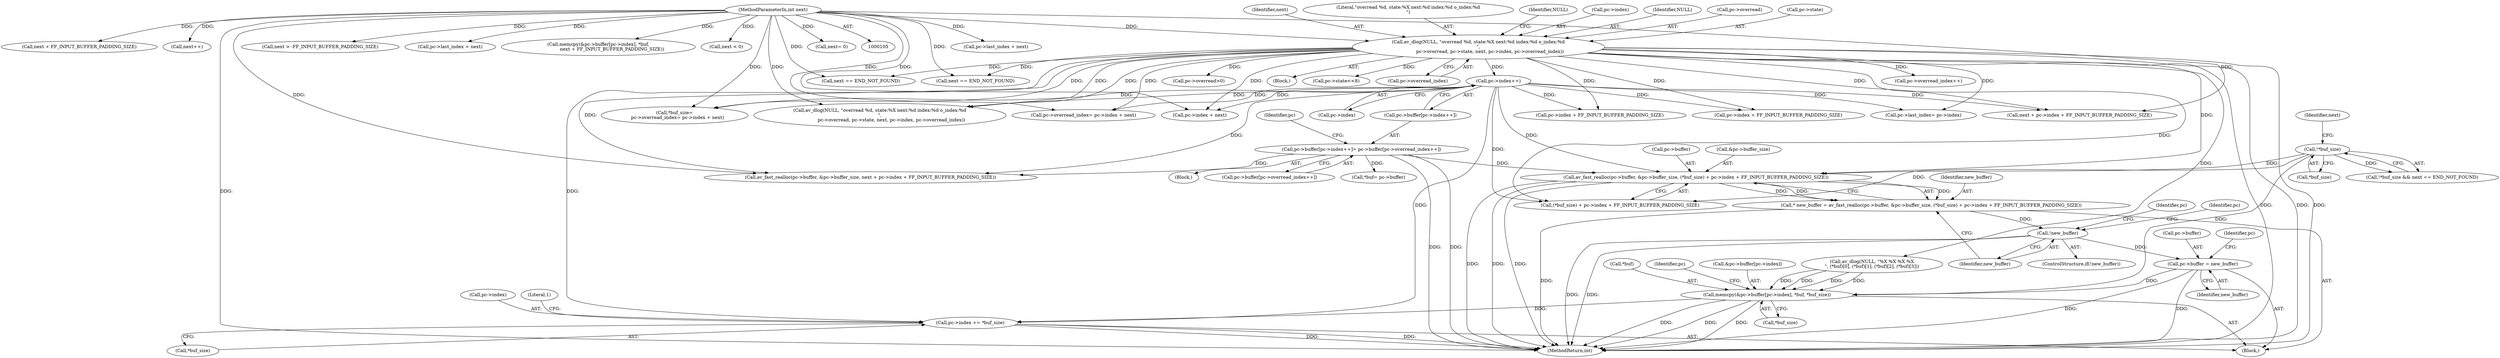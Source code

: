 digraph "0_FFmpeg_f31011e9abfb2ae75bb32bc44e2c34194c8dc40a@API" {
"1000206" [label="(Call,av_fast_realloc(pc->buffer, &pc->buffer_size, (*buf_size) + pc->index + FF_INPUT_BUFFER_PADDING_SIZE))"];
"1000162" [label="(Call,pc->buffer[pc->index++]= pc->buffer[pc->overread_index++])"];
"1000181" [label="(Call,!*buf_size)"];
"1000167" [label="(Call,pc->index++)"];
"1000116" [label="(Call,av_dlog(NULL, \"overread %d, state:%X next:%d index:%d o_index:%d\n\",\n                pc->overread, pc->state, next, pc->index, pc->overread_index))"];
"1000107" [label="(MethodParameterIn,int next)"];
"1000204" [label="(Call,* new_buffer = av_fast_realloc(pc->buffer, &pc->buffer_size, (*buf_size) + pc->index + FF_INPUT_BUFFER_PADDING_SIZE))"];
"1000223" [label="(Call,!new_buffer)"];
"1000234" [label="(Call,pc->buffer = new_buffer)"];
"1000239" [label="(Call,memcpy(&pc->buffer[pc->index], *buf, *buf_size))"];
"1000252" [label="(Call,pc->index += *buf_size)"];
"1000205" [label="(Identifier,new_buffer)"];
"1000168" [label="(Call,pc->index)"];
"1000268" [label="(Call,pc->index + next)"];
"1000368" [label="(Call,pc->last_index + next)"];
"1000260" [label="(Literal,1)"];
"1000333" [label="(Call,next + FF_INPUT_BUFFER_PADDING_SIZE)"];
"1000228" [label="(Identifier,pc)"];
"1000254" [label="(Identifier,pc)"];
"1000438" [label="(MethodReturn,int)"];
"1000217" [label="(Call,pc->index + FF_INPUT_BUFFER_PADDING_SIZE)"];
"1000185" [label="(Identifier,next)"];
"1000351" [label="(Call,next++)"];
"1000234" [label="(Call,pc->buffer = new_buffer)"];
"1000261" [label="(Call,*buf_size=\n    pc->overread_index= pc->index + next)"];
"1000175" [label="(Call,pc->overread_index++)"];
"1000401" [label="(Call,av_dlog(NULL, \"overread %d, state:%X next:%d index:%d o_index:%d\n\",\n                pc->overread, pc->state, next, pc->index, pc->overread_index))"];
"1000182" [label="(Call,*buf_size)"];
"1000117" [label="(Identifier,NULL)"];
"1000163" [label="(Call,pc->buffer[pc->index++])"];
"1000119" [label="(Call,pc->overread)"];
"1000318" [label="(Call,next > -FF_INPUT_BUFFER_PADDING_SIZE)"];
"1000387" [label="(Call,pc->last_index + next)"];
"1000256" [label="(Call,*buf_size)"];
"1000253" [label="(Call,pc->index)"];
"1000122" [label="(Call,pc->state)"];
"1000236" [label="(Identifier,pc)"];
"1000322" [label="(Call,memcpy(&pc->buffer[pc->index], *buf,\n                   next + FF_INPUT_BUFFER_PADDING_SIZE))"];
"1000224" [label="(Identifier,new_buffer)"];
"1000171" [label="(Call,pc->buffer[pc->overread_index++])"];
"1000206" [label="(Call,av_fast_realloc(pc->buffer, &pc->buffer_size, (*buf_size) + pc->index + FF_INPUT_BUFFER_PADDING_SIZE))"];
"1000152" [label="(Call,pc->overread>0)"];
"1000159" [label="(Identifier,pc)"];
"1000202" [label="(Block,)"];
"1000239" [label="(Call,memcpy(&pc->buffer[pc->index], *buf, *buf_size))"];
"1000162" [label="(Call,pc->buffer[pc->index++]= pc->buffer[pc->overread_index++])"];
"1000252" [label="(Call,pc->index += *buf_size)"];
"1000235" [label="(Call,pc->buffer)"];
"1000181" [label="(Call,!*buf_size)"];
"1000180" [label="(Call,!*buf_size && next == END_NOT_FOUND)"];
"1000161" [label="(Block,)"];
"1000240" [label="(Call,&pc->buffer[pc->index])"];
"1000348" [label="(Call,next < 0)"];
"1000125" [label="(Identifier,next)"];
"1000243" [label="(Identifier,pc)"];
"1000281" [label="(Call,av_fast_realloc(pc->buffer, &pc->buffer_size, next + pc->index + FF_INPUT_BUFFER_PADDING_SIZE))"];
"1000204" [label="(Call,* new_buffer = av_fast_realloc(pc->buffer, &pc->buffer_size, (*buf_size) + pc->index + FF_INPUT_BUFFER_PADDING_SIZE))"];
"1000250" [label="(Call,*buf_size)"];
"1000107" [label="(MethodParameterIn,int next)"];
"1000116" [label="(Call,av_dlog(NULL, \"overread %d, state:%X next:%d index:%d o_index:%d\n\",\n                pc->overread, pc->state, next, pc->index, pc->overread_index))"];
"1000289" [label="(Call,next + pc->index + FF_INPUT_BUFFER_PADDING_SIZE)"];
"1000248" [label="(Call,*buf)"];
"1000264" [label="(Call,pc->overread_index= pc->index + next)"];
"1000238" [label="(Identifier,new_buffer)"];
"1000132" [label="(Call,av_dlog(NULL, \"%X %X %X %X\n\", (*buf)[0], (*buf)[1], (*buf)[2], (*buf)[3]))"];
"1000118" [label="(Literal,\"overread %d, state:%X next:%d index:%d o_index:%d\n\")"];
"1000207" [label="(Call,pc->buffer)"];
"1000222" [label="(ControlStructure,if(!new_buffer))"];
"1000341" [label="(Call,*buf= pc->buffer)"];
"1000291" [label="(Call,pc->index + FF_INPUT_BUFFER_PADDING_SIZE)"];
"1000115" [label="(Block,)"];
"1000199" [label="(Call,next == END_NOT_FOUND)"];
"1000359" [label="(Call,pc->state<<8)"];
"1000133" [label="(Identifier,NULL)"];
"1000191" [label="(Call,pc->last_index= pc->index)"];
"1000184" [label="(Call,next == END_NOT_FOUND)"];
"1000210" [label="(Call,&pc->buffer_size)"];
"1000223" [label="(Call,!new_buffer)"];
"1000129" [label="(Call,pc->overread_index)"];
"1000167" [label="(Call,pc->index++)"];
"1000214" [label="(Call,(*buf_size) + pc->index + FF_INPUT_BUFFER_PADDING_SIZE)"];
"1000126" [label="(Call,pc->index)"];
"1000188" [label="(Call,next= 0)"];
"1000206" -> "1000204"  [label="AST: "];
"1000206" -> "1000214"  [label="CFG: "];
"1000207" -> "1000206"  [label="AST: "];
"1000210" -> "1000206"  [label="AST: "];
"1000214" -> "1000206"  [label="AST: "];
"1000204" -> "1000206"  [label="CFG: "];
"1000206" -> "1000438"  [label="DDG: "];
"1000206" -> "1000438"  [label="DDG: "];
"1000206" -> "1000438"  [label="DDG: "];
"1000206" -> "1000204"  [label="DDG: "];
"1000206" -> "1000204"  [label="DDG: "];
"1000206" -> "1000204"  [label="DDG: "];
"1000162" -> "1000206"  [label="DDG: "];
"1000181" -> "1000206"  [label="DDG: "];
"1000167" -> "1000206"  [label="DDG: "];
"1000116" -> "1000206"  [label="DDG: "];
"1000162" -> "1000161"  [label="AST: "];
"1000162" -> "1000171"  [label="CFG: "];
"1000163" -> "1000162"  [label="AST: "];
"1000171" -> "1000162"  [label="AST: "];
"1000159" -> "1000162"  [label="CFG: "];
"1000162" -> "1000438"  [label="DDG: "];
"1000162" -> "1000438"  [label="DDG: "];
"1000162" -> "1000281"  [label="DDG: "];
"1000162" -> "1000341"  [label="DDG: "];
"1000181" -> "1000180"  [label="AST: "];
"1000181" -> "1000182"  [label="CFG: "];
"1000182" -> "1000181"  [label="AST: "];
"1000185" -> "1000181"  [label="CFG: "];
"1000180" -> "1000181"  [label="CFG: "];
"1000181" -> "1000180"  [label="DDG: "];
"1000181" -> "1000214"  [label="DDG: "];
"1000181" -> "1000239"  [label="DDG: "];
"1000167" -> "1000163"  [label="AST: "];
"1000167" -> "1000168"  [label="CFG: "];
"1000168" -> "1000167"  [label="AST: "];
"1000163" -> "1000167"  [label="CFG: "];
"1000116" -> "1000167"  [label="DDG: "];
"1000167" -> "1000191"  [label="DDG: "];
"1000167" -> "1000214"  [label="DDG: "];
"1000167" -> "1000217"  [label="DDG: "];
"1000167" -> "1000252"  [label="DDG: "];
"1000167" -> "1000261"  [label="DDG: "];
"1000167" -> "1000264"  [label="DDG: "];
"1000167" -> "1000268"  [label="DDG: "];
"1000167" -> "1000281"  [label="DDG: "];
"1000167" -> "1000289"  [label="DDG: "];
"1000167" -> "1000291"  [label="DDG: "];
"1000167" -> "1000401"  [label="DDG: "];
"1000116" -> "1000115"  [label="AST: "];
"1000116" -> "1000129"  [label="CFG: "];
"1000117" -> "1000116"  [label="AST: "];
"1000118" -> "1000116"  [label="AST: "];
"1000119" -> "1000116"  [label="AST: "];
"1000122" -> "1000116"  [label="AST: "];
"1000125" -> "1000116"  [label="AST: "];
"1000126" -> "1000116"  [label="AST: "];
"1000129" -> "1000116"  [label="AST: "];
"1000133" -> "1000116"  [label="CFG: "];
"1000116" -> "1000438"  [label="DDG: "];
"1000116" -> "1000438"  [label="DDG: "];
"1000116" -> "1000438"  [label="DDG: "];
"1000107" -> "1000116"  [label="DDG: "];
"1000116" -> "1000132"  [label="DDG: "];
"1000116" -> "1000152"  [label="DDG: "];
"1000116" -> "1000175"  [label="DDG: "];
"1000116" -> "1000184"  [label="DDG: "];
"1000116" -> "1000191"  [label="DDG: "];
"1000116" -> "1000199"  [label="DDG: "];
"1000116" -> "1000214"  [label="DDG: "];
"1000116" -> "1000217"  [label="DDG: "];
"1000116" -> "1000252"  [label="DDG: "];
"1000116" -> "1000261"  [label="DDG: "];
"1000116" -> "1000264"  [label="DDG: "];
"1000116" -> "1000268"  [label="DDG: "];
"1000116" -> "1000281"  [label="DDG: "];
"1000116" -> "1000289"  [label="DDG: "];
"1000116" -> "1000291"  [label="DDG: "];
"1000116" -> "1000359"  [label="DDG: "];
"1000116" -> "1000401"  [label="DDG: "];
"1000116" -> "1000401"  [label="DDG: "];
"1000107" -> "1000105"  [label="AST: "];
"1000107" -> "1000438"  [label="DDG: "];
"1000107" -> "1000184"  [label="DDG: "];
"1000107" -> "1000188"  [label="DDG: "];
"1000107" -> "1000199"  [label="DDG: "];
"1000107" -> "1000261"  [label="DDG: "];
"1000107" -> "1000264"  [label="DDG: "];
"1000107" -> "1000268"  [label="DDG: "];
"1000107" -> "1000281"  [label="DDG: "];
"1000107" -> "1000289"  [label="DDG: "];
"1000107" -> "1000318"  [label="DDG: "];
"1000107" -> "1000322"  [label="DDG: "];
"1000107" -> "1000333"  [label="DDG: "];
"1000107" -> "1000348"  [label="DDG: "];
"1000107" -> "1000351"  [label="DDG: "];
"1000107" -> "1000368"  [label="DDG: "];
"1000107" -> "1000387"  [label="DDG: "];
"1000107" -> "1000401"  [label="DDG: "];
"1000204" -> "1000202"  [label="AST: "];
"1000205" -> "1000204"  [label="AST: "];
"1000224" -> "1000204"  [label="CFG: "];
"1000204" -> "1000438"  [label="DDG: "];
"1000204" -> "1000223"  [label="DDG: "];
"1000223" -> "1000222"  [label="AST: "];
"1000223" -> "1000224"  [label="CFG: "];
"1000224" -> "1000223"  [label="AST: "];
"1000228" -> "1000223"  [label="CFG: "];
"1000236" -> "1000223"  [label="CFG: "];
"1000223" -> "1000438"  [label="DDG: "];
"1000223" -> "1000438"  [label="DDG: "];
"1000223" -> "1000234"  [label="DDG: "];
"1000234" -> "1000202"  [label="AST: "];
"1000234" -> "1000238"  [label="CFG: "];
"1000235" -> "1000234"  [label="AST: "];
"1000238" -> "1000234"  [label="AST: "];
"1000243" -> "1000234"  [label="CFG: "];
"1000234" -> "1000438"  [label="DDG: "];
"1000234" -> "1000438"  [label="DDG: "];
"1000234" -> "1000239"  [label="DDG: "];
"1000239" -> "1000202"  [label="AST: "];
"1000239" -> "1000250"  [label="CFG: "];
"1000240" -> "1000239"  [label="AST: "];
"1000248" -> "1000239"  [label="AST: "];
"1000250" -> "1000239"  [label="AST: "];
"1000254" -> "1000239"  [label="CFG: "];
"1000239" -> "1000438"  [label="DDG: "];
"1000239" -> "1000438"  [label="DDG: "];
"1000239" -> "1000438"  [label="DDG: "];
"1000132" -> "1000239"  [label="DDG: "];
"1000132" -> "1000239"  [label="DDG: "];
"1000132" -> "1000239"  [label="DDG: "];
"1000132" -> "1000239"  [label="DDG: "];
"1000239" -> "1000252"  [label="DDG: "];
"1000252" -> "1000202"  [label="AST: "];
"1000252" -> "1000256"  [label="CFG: "];
"1000253" -> "1000252"  [label="AST: "];
"1000256" -> "1000252"  [label="AST: "];
"1000260" -> "1000252"  [label="CFG: "];
"1000252" -> "1000438"  [label="DDG: "];
"1000252" -> "1000438"  [label="DDG: "];
}
